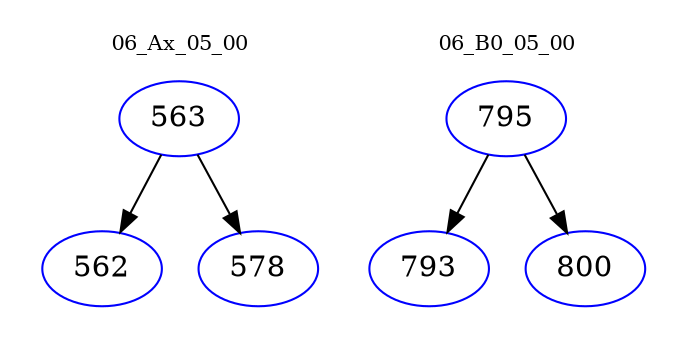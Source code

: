 digraph{
subgraph cluster_0 {
color = white
label = "06_Ax_05_00";
fontsize=10;
T0_563 [label="563", color="blue"]
T0_563 -> T0_562 [color="black"]
T0_562 [label="562", color="blue"]
T0_563 -> T0_578 [color="black"]
T0_578 [label="578", color="blue"]
}
subgraph cluster_1 {
color = white
label = "06_B0_05_00";
fontsize=10;
T1_795 [label="795", color="blue"]
T1_795 -> T1_793 [color="black"]
T1_793 [label="793", color="blue"]
T1_795 -> T1_800 [color="black"]
T1_800 [label="800", color="blue"]
}
}
